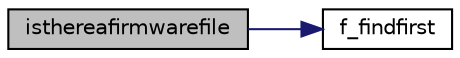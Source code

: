 digraph "isthereafirmwarefile"
{
 // LATEX_PDF_SIZE
  edge [fontname="Helvetica",fontsize="10",labelfontname="Helvetica",labelfontsize="10"];
  node [fontname="Helvetica",fontsize="10",shape=record];
  rankdir="LR";
  Node1 [label="isthereafirmwarefile",height=0.2,width=0.4,color="black", fillcolor="grey75", style="filled", fontcolor="black",tooltip=" "];
  Node1 -> Node2 [color="midnightblue",fontsize="10",style="solid",fontname="Helvetica"];
  Node2 [label="f_findfirst",height=0.2,width=0.4,color="black", fillcolor="white", style="filled",URL="$ff_8h.html#a6db7bc3d037b51a9f205eacda6177a5f",tooltip=" "];
}
